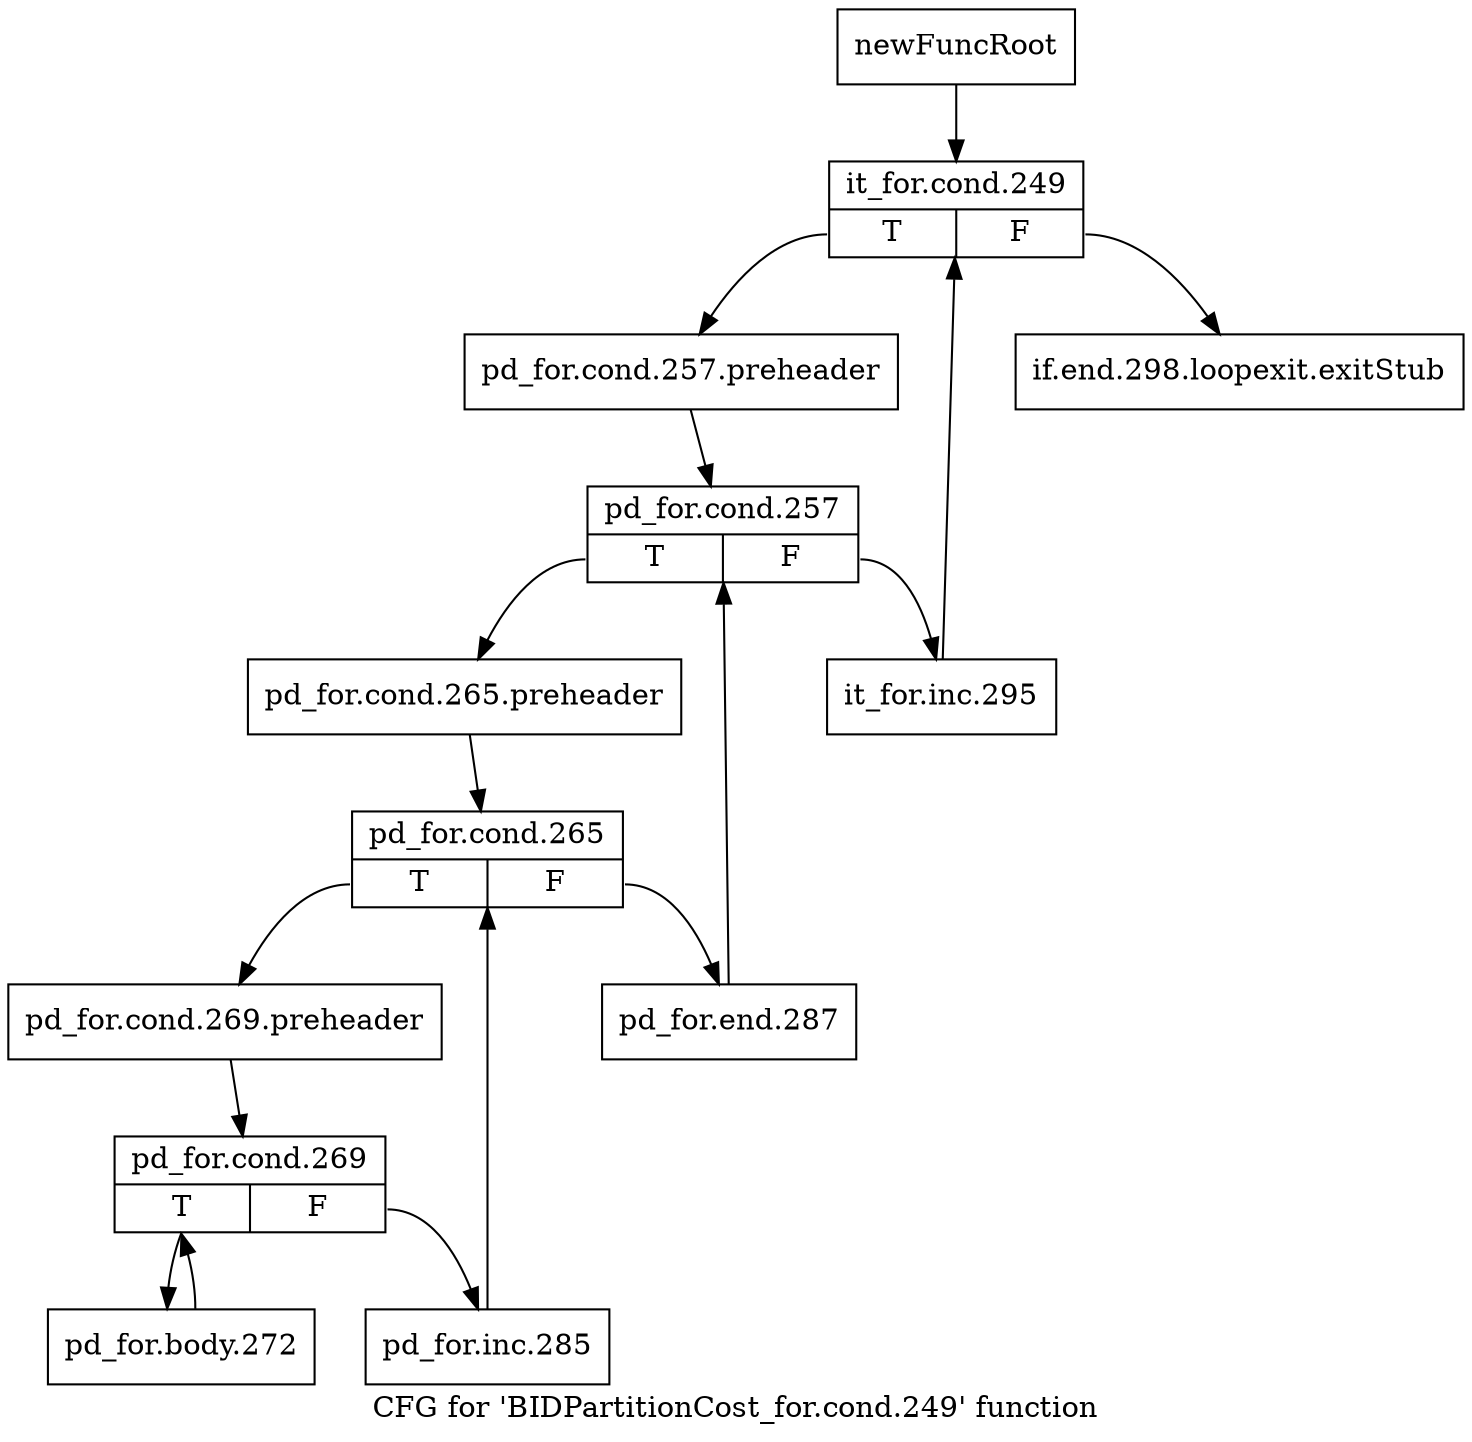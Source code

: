 digraph "CFG for 'BIDPartitionCost_for.cond.249' function" {
	label="CFG for 'BIDPartitionCost_for.cond.249' function";

	Node0x29fcc70 [shape=record,label="{newFuncRoot}"];
	Node0x29fcc70 -> Node0x29fcd10;
	Node0x29fccc0 [shape=record,label="{if.end.298.loopexit.exitStub}"];
	Node0x29fcd10 [shape=record,label="{it_for.cond.249|{<s0>T|<s1>F}}"];
	Node0x29fcd10:s0 -> Node0x29fcd60;
	Node0x29fcd10:s1 -> Node0x29fccc0;
	Node0x29fcd60 [shape=record,label="{pd_for.cond.257.preheader}"];
	Node0x29fcd60 -> Node0x29fcdb0;
	Node0x29fcdb0 [shape=record,label="{pd_for.cond.257|{<s0>T|<s1>F}}"];
	Node0x29fcdb0:s0 -> Node0x29fce50;
	Node0x29fcdb0:s1 -> Node0x29fce00;
	Node0x29fce00 [shape=record,label="{it_for.inc.295}"];
	Node0x29fce00 -> Node0x29fcd10;
	Node0x29fce50 [shape=record,label="{pd_for.cond.265.preheader}"];
	Node0x29fce50 -> Node0x29fcea0;
	Node0x29fcea0 [shape=record,label="{pd_for.cond.265|{<s0>T|<s1>F}}"];
	Node0x29fcea0:s0 -> Node0x29fcf40;
	Node0x29fcea0:s1 -> Node0x29fcef0;
	Node0x29fcef0 [shape=record,label="{pd_for.end.287}"];
	Node0x29fcef0 -> Node0x29fcdb0;
	Node0x29fcf40 [shape=record,label="{pd_for.cond.269.preheader}"];
	Node0x29fcf40 -> Node0x29fcf90;
	Node0x29fcf90 [shape=record,label="{pd_for.cond.269|{<s0>T|<s1>F}}"];
	Node0x29fcf90:s0 -> Node0x29fd030;
	Node0x29fcf90:s1 -> Node0x29fcfe0;
	Node0x29fcfe0 [shape=record,label="{pd_for.inc.285}"];
	Node0x29fcfe0 -> Node0x29fcea0;
	Node0x29fd030 [shape=record,label="{pd_for.body.272}"];
	Node0x29fd030 -> Node0x29fcf90;
}
